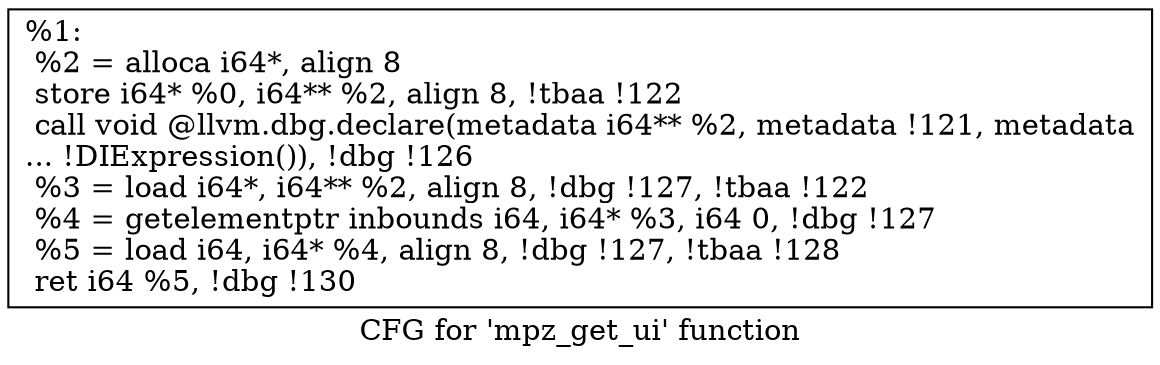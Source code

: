 digraph "CFG for 'mpz_get_ui' function" {
	label="CFG for 'mpz_get_ui' function";

	Node0x23fbe20 [shape=record,label="{%1:\l  %2 = alloca i64*, align 8\l  store i64* %0, i64** %2, align 8, !tbaa !122\l  call void @llvm.dbg.declare(metadata i64** %2, metadata !121, metadata\l... !DIExpression()), !dbg !126\l  %3 = load i64*, i64** %2, align 8, !dbg !127, !tbaa !122\l  %4 = getelementptr inbounds i64, i64* %3, i64 0, !dbg !127\l  %5 = load i64, i64* %4, align 8, !dbg !127, !tbaa !128\l  ret i64 %5, !dbg !130\l}"];
}
